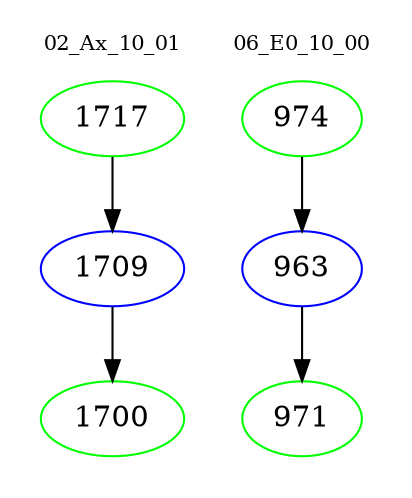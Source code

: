 digraph{
subgraph cluster_0 {
color = white
label = "02_Ax_10_01";
fontsize=10;
T0_1717 [label="1717", color="green"]
T0_1717 -> T0_1709 [color="black"]
T0_1709 [label="1709", color="blue"]
T0_1709 -> T0_1700 [color="black"]
T0_1700 [label="1700", color="green"]
}
subgraph cluster_1 {
color = white
label = "06_E0_10_00";
fontsize=10;
T1_974 [label="974", color="green"]
T1_974 -> T1_963 [color="black"]
T1_963 [label="963", color="blue"]
T1_963 -> T1_971 [color="black"]
T1_971 [label="971", color="green"]
}
}

